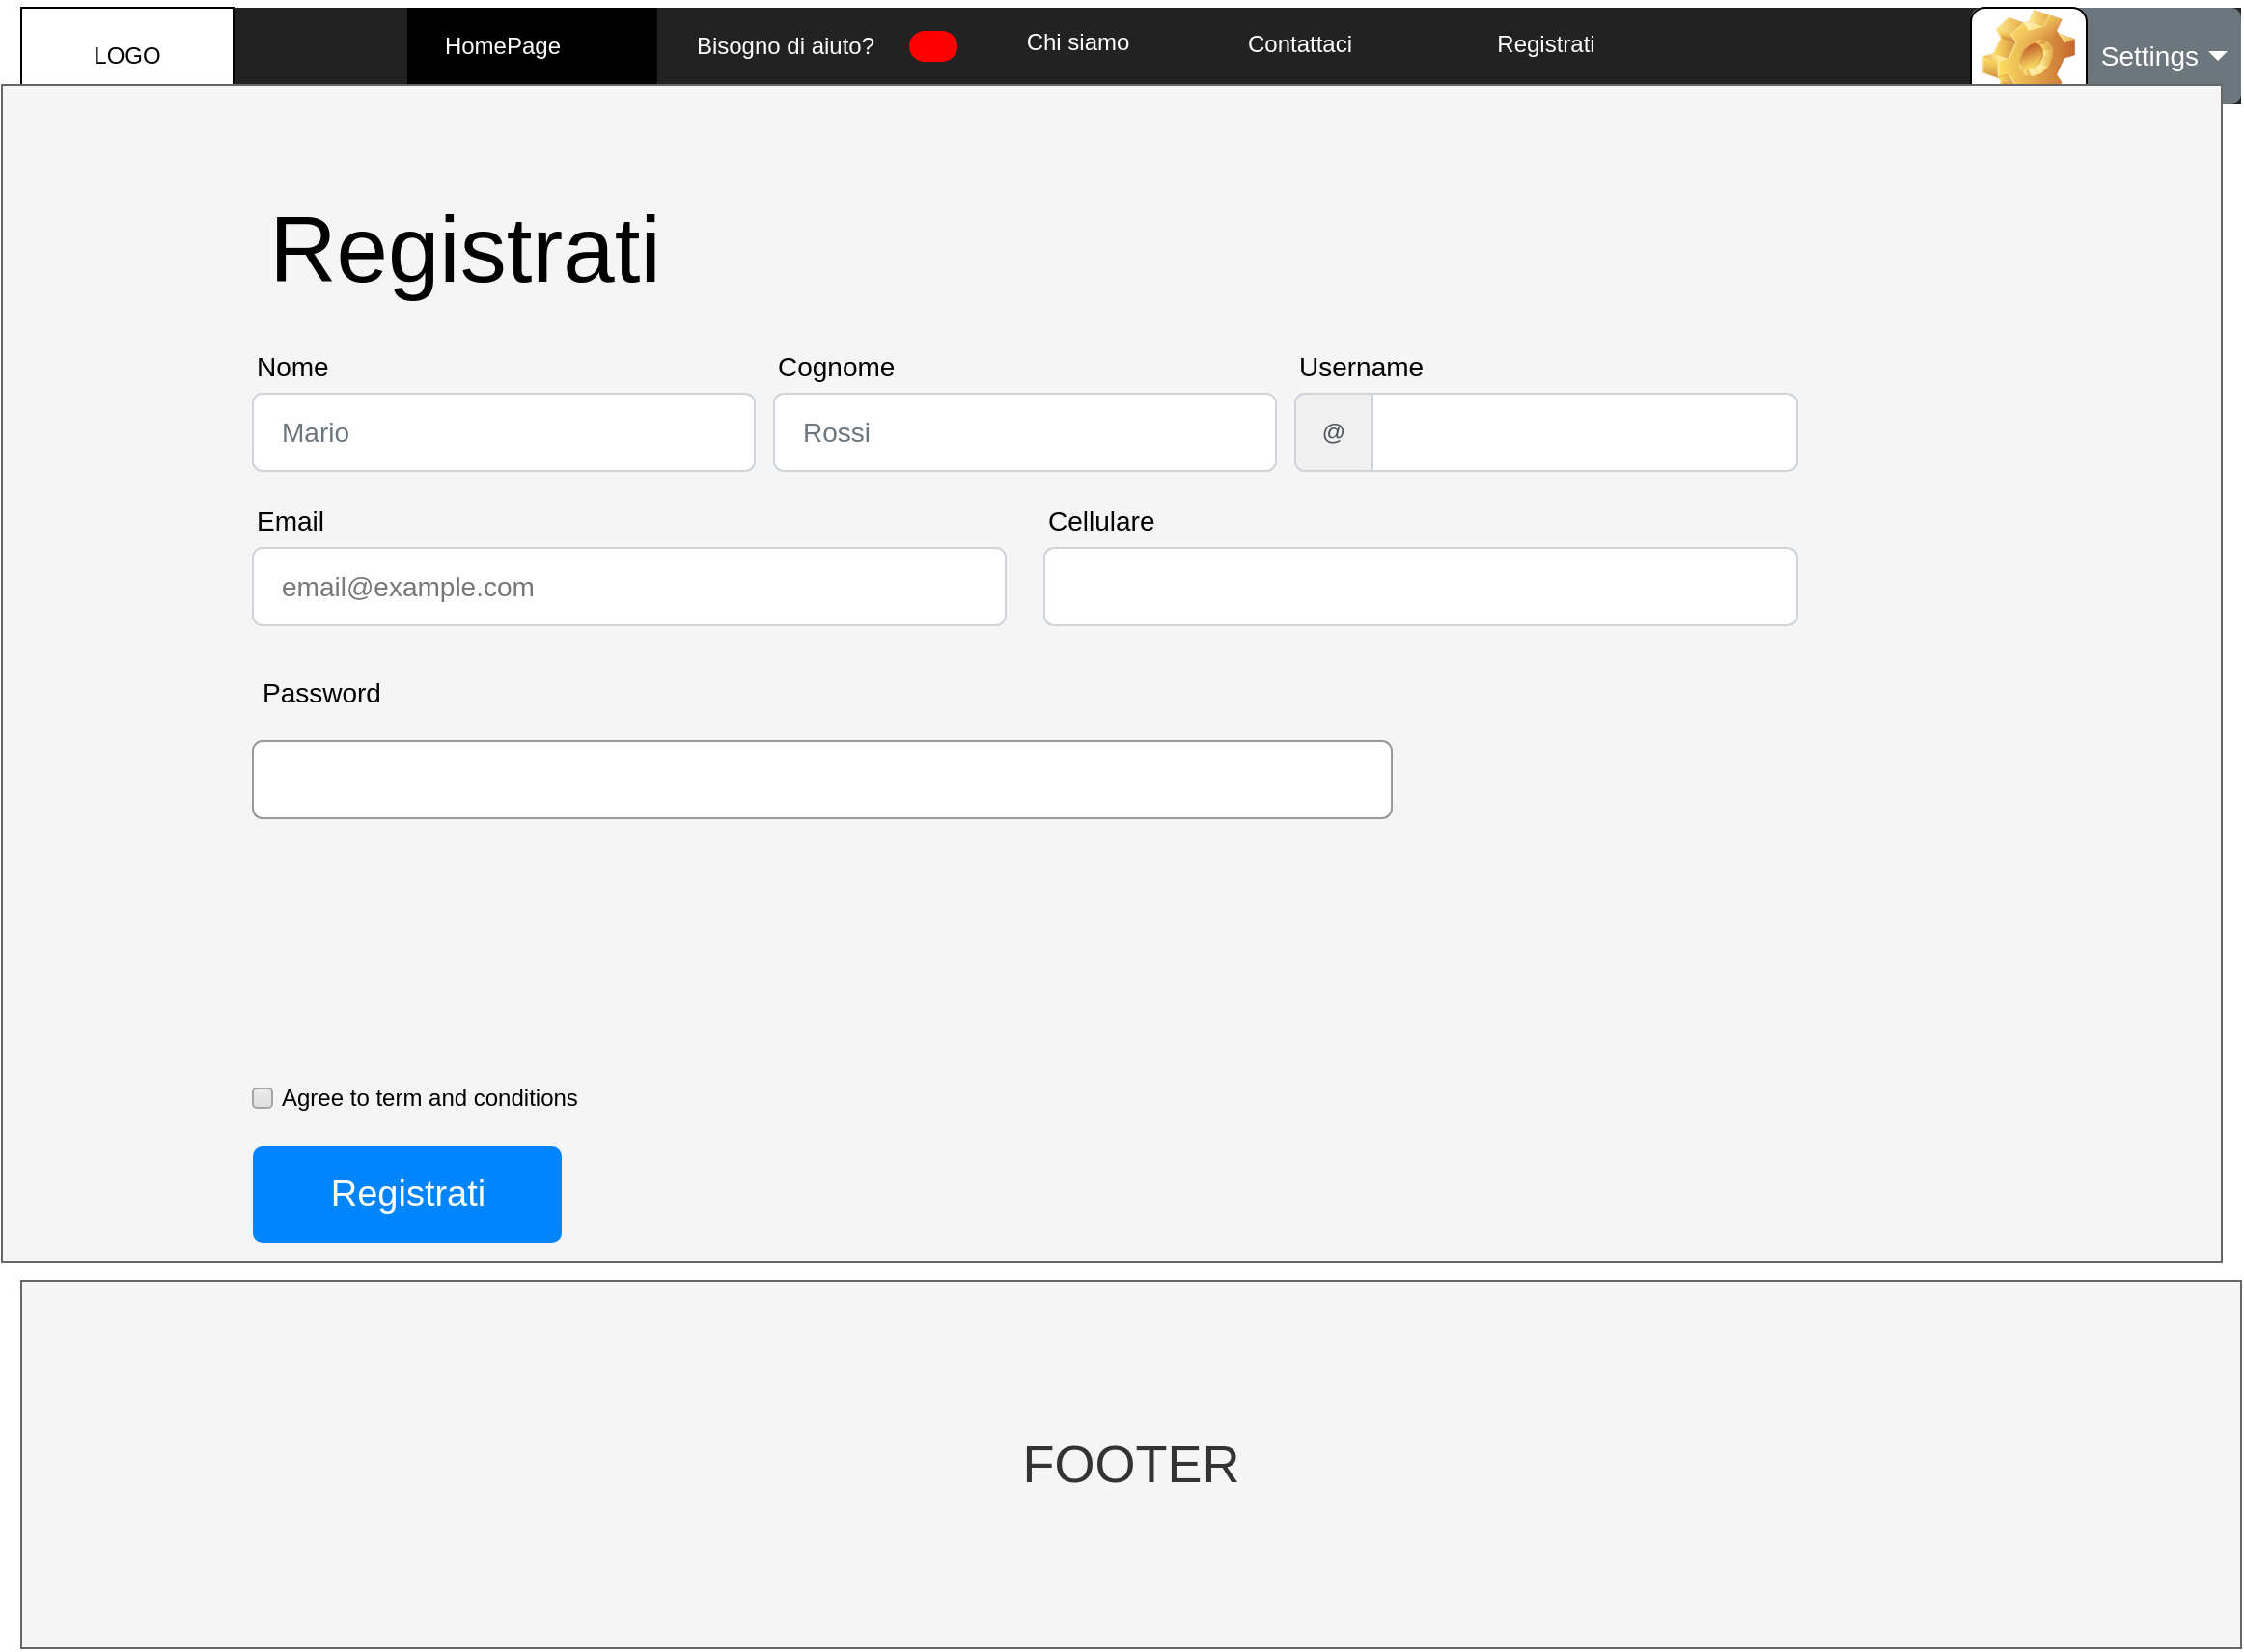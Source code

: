 <mxfile version="14.1.8" type="device"><diagram name="Page-1" id="c9db0220-8083-56f3-ca83-edcdcd058819"><mxGraphModel dx="852" dy="494" grid="1" gridSize="10" guides="1" tooltips="1" connect="1" arrows="1" fold="1" page="1" pageScale="1.5" pageWidth="826" pageHeight="1169" background="#ffffff" math="0" shadow="0"><root><mxCell id="0" style=";html=1;"/><mxCell id="1" style=";html=1;" parent="0"/><mxCell id="3d76a8aef4d5c911-1" value="" style="html=1;shadow=0;dashed=0;shape=mxgraph.bootstrap.rect;fillColor=#222222;strokeColor=none;whiteSpace=wrap;rounded=0;fontSize=12;fontColor=#000000;align=center;" parent="1" vertex="1"><mxGeometry x="40" y="70" width="1150" height="50" as="geometry"/></mxCell><mxCell id="3d76a8aef4d5c911-2" value="Company" style="html=1;shadow=0;dashed=0;fillColor=none;strokeColor=none;shape=mxgraph.bootstrap.rect;fontColor=#999999;fontSize=14;whiteSpace=wrap;" parent="3d76a8aef4d5c911-1" vertex="1"><mxGeometry width="115" height="26.667" as="geometry"/></mxCell><mxCell id="3d76a8aef4d5c911-3" value="HomePage" style="html=1;shadow=0;dashed=0;shape=mxgraph.bootstrap.rect;fillColor=#000000;strokeColor=none;fontColor=#ffffff;spacingRight=30;whiteSpace=wrap;" parent="3d76a8aef4d5c911-1" vertex="1"><mxGeometry x="200" width="129.38" height="40" as="geometry"/></mxCell><mxCell id="3d76a8aef4d5c911-5" value="&lt;font color=&quot;#ffffff&quot;&gt;Bisogno di aiuto?&lt;/font&gt;" style="html=1;shadow=0;dashed=0;fillColor=none;strokeColor=none;shape=mxgraph.bootstrap.rect;fontColor=#999999;spacingRight=30;whiteSpace=wrap;" parent="3d76a8aef4d5c911-1" vertex="1"><mxGeometry x="331.88" width="158.13" height="40" as="geometry"/></mxCell><mxCell id="3d76a8aef4d5c911-6" value="" style="html=1;shadow=0;dashed=0;shape=mxgraph.bootstrap.rrect;rSize=8;fillColor=#ff0000;strokeColor=none;fontColor=#ffffff;whiteSpace=wrap;" parent="3d76a8aef4d5c911-5" vertex="1"><mxGeometry x="1" y="0.5" width="25" height="16" relative="1" as="geometry"><mxPoint x="-30" y="-8" as="offset"/></mxGeometry></mxCell><mxCell id="3d76a8aef4d5c911-7" value="&lt;font color=&quot;#ffffff&quot;&gt;Chi siamo&lt;/font&gt;" style="html=1;shadow=0;dashed=0;fillColor=none;strokeColor=none;shape=mxgraph.bootstrap.rect;fontColor=#999999;whiteSpace=wrap;" parent="3d76a8aef4d5c911-1" vertex="1"><mxGeometry x="490" y="-3.33" width="115" height="43.33" as="geometry"/></mxCell><mxCell id="3d76a8aef4d5c911-8" value="&lt;font color=&quot;#ffffff&quot;&gt;Contattaci&lt;/font&gt;" style="html=1;shadow=0;dashed=0;fillColor=none;strokeColor=none;shape=mxgraph.bootstrap.rect;fontColor=#999999;whiteSpace=wrap;" parent="3d76a8aef4d5c911-1" vertex="1"><mxGeometry x="605" y="-1.66" width="115" height="41.66" as="geometry"/></mxCell><mxCell id="LqHVTUGFcQ9HSbOH9jTo-1" value="LOGO" style="rounded=0;whiteSpace=wrap;html=1;" parent="3d76a8aef4d5c911-1" vertex="1"><mxGeometry width="110" height="50" as="geometry"/></mxCell><mxCell id="LqHVTUGFcQ9HSbOH9jTo-5" value="&lt;font color=&quot;#ffffff&quot;&gt;Registrati&lt;/font&gt;" style="html=1;shadow=0;dashed=0;fillColor=none;strokeColor=none;shape=mxgraph.bootstrap.rect;fontColor=#999999;whiteSpace=wrap;" parent="3d76a8aef4d5c911-1" vertex="1"><mxGeometry x="720" y="-1.66" width="140" height="41.66" as="geometry"/></mxCell><mxCell id="LqHVTUGFcQ9HSbOH9jTo-6" value="Settings" style="html=1;shadow=0;dashed=0;shape=mxgraph.bootstrap.rrect;rSize=5;strokeColor=none;strokeWidth=1;fillColor=#6C767D;fontColor=#ffffff;whiteSpace=wrap;align=right;verticalAlign=middle;fontStyle=0;fontSize=14;spacingRight=20;" parent="3d76a8aef4d5c911-1" vertex="1"><mxGeometry x="1010" width="140" height="50" as="geometry"/></mxCell><mxCell id="LqHVTUGFcQ9HSbOH9jTo-7" value="" style="shape=triangle;direction=south;fillColor=#ffffff;strokeColor=none;perimeter=none;" parent="LqHVTUGFcQ9HSbOH9jTo-6" vertex="1"><mxGeometry x="1" y="0.5" width="10" height="5" relative="1" as="geometry"><mxPoint x="-17" y="-2.5" as="offset"/></mxGeometry></mxCell><mxCell id="LqHVTUGFcQ9HSbOH9jTo-8" value="Icon" style="icon;html=1;image=img/clipart/Gear_128x128.png" parent="LqHVTUGFcQ9HSbOH9jTo-6" vertex="1"><mxGeometry width="60" height="50" as="geometry"/></mxCell><mxCell id="3d76a8aef4d5c911-17" value="Template name" style="html=1;shadow=0;dashed=0;shape=mxgraph.bootstrap.rect;strokeColor=none;fillColor=none;fontColor=#999999;align=left;spacingLeft=5;whiteSpace=wrap;rounded=0;" parent="1" vertex="1"><mxGeometry x="40" y="130" width="200" height="20" as="geometry"/></mxCell><mxCell id="LqHVTUGFcQ9HSbOH9jTo-25" value="" style="rounded=0;whiteSpace=wrap;html=1;fillColor=#f5f5f5;strokeColor=#666666;fontColor=#333333;" parent="1" vertex="1"><mxGeometry x="30" y="110" width="1150" height="610" as="geometry"/></mxCell><mxCell id="LqHVTUGFcQ9HSbOH9jTo-29" value="Password" style="strokeColor=none;fillColor=none;whiteSpace=wrap;align=left;verticalAlign=middle;fontStyle=0;fontSize=14;spacing=15;" parent="1" vertex="1"><mxGeometry x="150" y="405" width="130" height="40" as="geometry"/></mxCell><mxCell id="LqHVTUGFcQ9HSbOH9jTo-30" value="" style="html=1;shadow=0;dashed=0;shape=mxgraph.bootstrap.rrect;rSize=5;strokeColor=#999999;fillColor=#ffffff;fontColor=#777777;whiteSpace=wrap;align=left;verticalAlign=middle;fontStyle=0;fontSize=14;spacing=15;" parent="1" vertex="1"><mxGeometry x="160" y="450" width="590" height="40" as="geometry"/></mxCell><mxCell id="LqHVTUGFcQ9HSbOH9jTo-31" value="&lt;span style=&quot;font-size: 48px&quot;&gt;Registrati&lt;/span&gt;" style="text;html=1;strokeColor=none;fillColor=none;align=center;verticalAlign=middle;whiteSpace=wrap;rounded=0;" parent="1" vertex="1"><mxGeometry x="160" y="170" width="220" height="50" as="geometry"/></mxCell><mxCell id="LqHVTUGFcQ9HSbOH9jTo-40" value="&lt;font style=&quot;font-size: 27px&quot;&gt;FOOTER&lt;/font&gt;" style="rounded=0;whiteSpace=wrap;html=1;fillColor=#f5f5f5;strokeColor=#666666;fontColor=#333333;" parent="1" vertex="1"><mxGeometry x="40" y="730" width="1150" height="190" as="geometry"/></mxCell><mxCell id="LqHVTUGFcQ9HSbOH9jTo-47" value="Nome" style="fillColor=none;strokeColor=none;align=left;fontSize=14;" parent="1" vertex="1"><mxGeometry x="160" y="240" width="100" height="30" as="geometry"/></mxCell><mxCell id="LqHVTUGFcQ9HSbOH9jTo-48" value="Mario" style="html=1;shadow=0;dashed=0;shape=mxgraph.bootstrap.rrect;rSize=5;fillColor=#ffffff;strokeColor=#CED4DA;align=left;spacing=15;fontSize=14;fontColor=#6C767D;" parent="1" vertex="1"><mxGeometry x="160" y="270" width="260" height="40" as="geometry"/></mxCell><mxCell id="LqHVTUGFcQ9HSbOH9jTo-49" value="Cognome" style="fillColor=none;strokeColor=none;align=left;fontSize=14;" parent="1" vertex="1"><mxGeometry x="430" y="240" width="100" height="30" as="geometry"/></mxCell><mxCell id="LqHVTUGFcQ9HSbOH9jTo-50" value="Rossi" style="html=1;shadow=0;dashed=0;shape=mxgraph.bootstrap.rrect;rSize=5;fillColor=#ffffff;strokeColor=#CED4DA;align=left;spacing=15;fontSize=14;fontColor=#6C767D;" parent="1" vertex="1"><mxGeometry x="430" y="270" width="260" height="40" as="geometry"/></mxCell><mxCell id="LqHVTUGFcQ9HSbOH9jTo-51" value="Username" style="fillColor=none;strokeColor=none;align=left;fontSize=14;" parent="1" vertex="1"><mxGeometry x="700" y="240" width="100" height="30" as="geometry"/></mxCell><mxCell id="LqHVTUGFcQ9HSbOH9jTo-52" value="" style="html=1;shadow=0;dashed=0;shape=mxgraph.bootstrap.rrect;rSize=5;fillColor=#ffffff;strokeColor=#CED4DA;align=left;spacingLeft=50;fontSize=14;fontColor=#6C767D;" parent="1" vertex="1"><mxGeometry x="700" y="270" width="260" height="40" as="geometry"/></mxCell><mxCell id="LqHVTUGFcQ9HSbOH9jTo-53" value="@" style="html=1;shadow=0;dashed=0;shape=mxgraph.bootstrap.leftButton;rSize=5;strokeColor=#CED4DA;fillColor=#f0f0f0;whiteSpace=wrap;resizeHeight=1;fontColor=#495057;" parent="LqHVTUGFcQ9HSbOH9jTo-52" vertex="1"><mxGeometry width="40" height="40" relative="1" as="geometry"/></mxCell><mxCell id="LqHVTUGFcQ9HSbOH9jTo-54" value="Email" style="fillColor=none;strokeColor=none;align=left;fontSize=14;" parent="1" vertex="1"><mxGeometry x="160" y="320" width="100" height="30" as="geometry"/></mxCell><mxCell id="LqHVTUGFcQ9HSbOH9jTo-55" value="&lt;span style=&quot;color: rgb(119 , 119 , 119)&quot;&gt;email@example.com&lt;/span&gt;" style="html=1;shadow=0;dashed=0;shape=mxgraph.bootstrap.rrect;rSize=5;fillColor=#ffffff;strokeColor=#CED4DA;align=left;spacing=15;fontSize=14;fontColor=#6C767D;" parent="1" vertex="1"><mxGeometry x="160" y="350" width="390" height="40" as="geometry"/></mxCell><mxCell id="LqHVTUGFcQ9HSbOH9jTo-60" value="Cellulare" style="fillColor=none;strokeColor=none;align=left;fontSize=14;" parent="1" vertex="1"><mxGeometry x="570" y="320" width="190" height="30" as="geometry"/></mxCell><mxCell id="LqHVTUGFcQ9HSbOH9jTo-61" value="" style="html=1;shadow=0;dashed=0;shape=mxgraph.bootstrap.rrect;rSize=5;fillColor=#ffffff;strokeColor=#CED4DA;align=left;spacing=15;fontSize=14;fontColor=#6C767D;" parent="1" vertex="1"><mxGeometry x="570" y="350" width="390" height="40" as="geometry"/></mxCell><mxCell id="LqHVTUGFcQ9HSbOH9jTo-62" value="Agree to term and conditions" style="html=1;shadow=0;dashed=0;shape=mxgraph.bootstrap.checkbox2;labelPosition=right;verticalLabelPosition=middle;align=left;verticalAlign=middle;gradientColor=#DEDEDE;fillColor=#EDEDED;strokeColor=#A6A6A6;checked=0;spacing=5;checkedFill=#0085FC;checkedStroke=#ffffff;" parent="1" vertex="1"><mxGeometry x="160" y="630" width="10" height="10" as="geometry"/></mxCell><mxCell id="LqHVTUGFcQ9HSbOH9jTo-63" value="&lt;font style=&quot;font-size: 19px&quot;&gt;Registrati&lt;/font&gt;" style="html=1;shadow=0;dashed=0;shape=mxgraph.bootstrap.rrect;rSize=5;fillColor=#0085FC;strokeColor=none;align=center;spacing=15;fontSize=14;fontColor=#ffffff;" parent="1" vertex="1"><mxGeometry x="160" y="660" width="160" height="50" as="geometry"/></mxCell></root></mxGraphModel></diagram></mxfile>